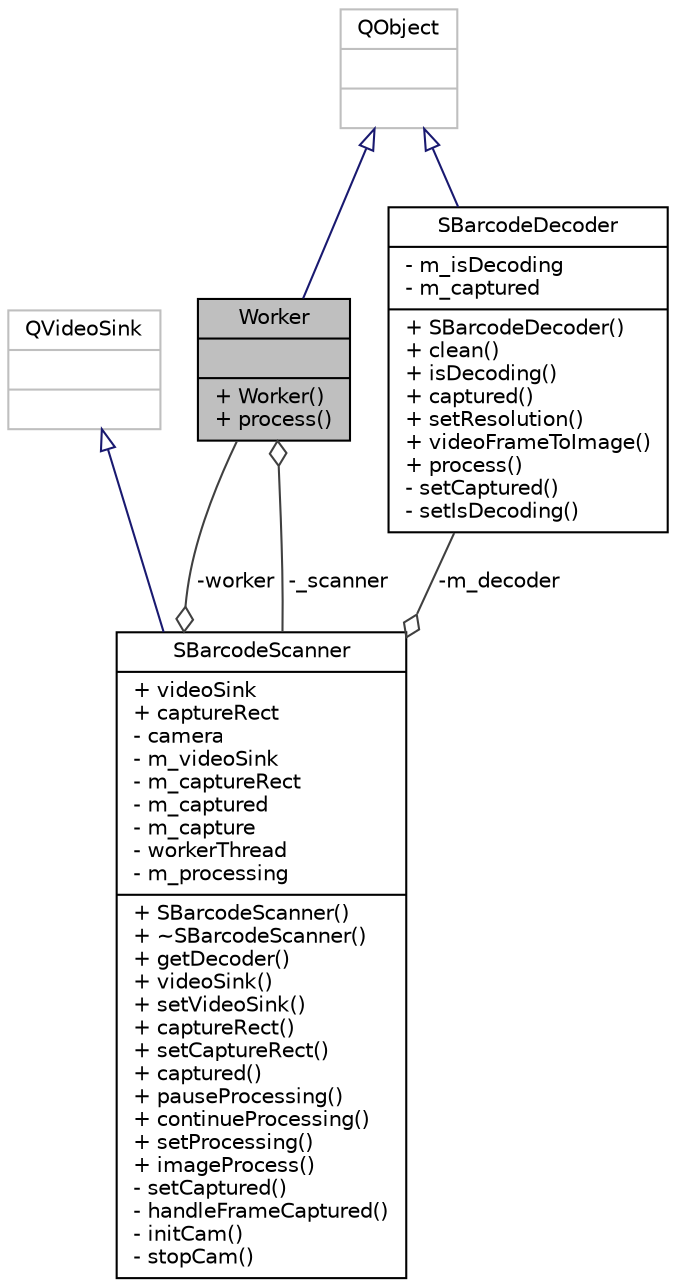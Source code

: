 digraph "Worker"
{
 // INTERACTIVE_SVG=YES
 // LATEX_PDF_SIZE
  edge [fontname="Helvetica",fontsize="10",labelfontname="Helvetica",labelfontsize="10"];
  node [fontname="Helvetica",fontsize="10",shape=record];
  Node1 [label="{Worker\n||+ Worker()\l+ process()\l}",height=0.2,width=0.4,color="black", fillcolor="grey75", style="filled", fontcolor="black",tooltip="The Worker class allows you to run SBarcodeScanner::imageProcess method in a different thread."];
  Node2 -> Node1 [dir="back",color="midnightblue",fontsize="10",style="solid",arrowtail="onormal",fontname="Helvetica"];
  Node2 [label="{QObject\n||}",height=0.2,width=0.4,color="grey75", fillcolor="white", style="filled",tooltip=" "];
  Node3 -> Node1 [color="grey25",fontsize="10",style="solid",label=" -_scanner" ,arrowhead="odiamond",fontname="Helvetica"];
  Node3 [label="{SBarcodeScanner\n|+ videoSink\l+ captureRect\l- camera\l- m_videoSink\l- m_captureRect\l- m_captured\l- m_capture\l- workerThread\l- m_processing\l|+ SBarcodeScanner()\l+ ~SBarcodeScanner()\l+ getDecoder()\l+ videoSink()\l+ setVideoSink()\l+ captureRect()\l+ setCaptureRect()\l+ captured()\l+ pauseProcessing()\l+ continueProcessing()\l+ setProcessing()\l+ imageProcess()\l- setCaptured()\l- handleFrameCaptured()\l- initCam()\l- stopCam()\l}",height=0.2,width=0.4,color="black", fillcolor="white", style="filled",URL="$df/d06/class_s_barcode_scanner.html",tooltip="The SBarcodeScanner class is a custom class that allows image processing with the cooperation of QML ..."];
  Node4 -> Node3 [dir="back",color="midnightblue",fontsize="10",style="solid",arrowtail="onormal",fontname="Helvetica"];
  Node4 [label="{QVideoSink\n||}",height=0.2,width=0.4,color="grey75", fillcolor="white", style="filled",tooltip=" "];
  Node5 -> Node3 [color="grey25",fontsize="10",style="solid",label=" -m_decoder" ,arrowhead="odiamond",fontname="Helvetica"];
  Node5 [label="{SBarcodeDecoder\n|- m_isDecoding\l- m_captured\l|+ SBarcodeDecoder()\l+ clean()\l+ isDecoding()\l+ captured()\l+ setResolution()\l+ videoFrameToImage()\l+ process()\l- setCaptured()\l- setIsDecoding()\l}",height=0.2,width=0.4,color="black", fillcolor="white", style="filled",URL="$dc/de7/class_s_barcode_decoder.html",tooltip="The SBarcodeDecoder class for decoding barcodes to human readable string."];
  Node2 -> Node5 [dir="back",color="midnightblue",fontsize="10",style="solid",arrowtail="onormal",fontname="Helvetica"];
  Node1 -> Node3 [color="grey25",fontsize="10",style="solid",label=" -worker" ,arrowhead="odiamond",fontname="Helvetica"];
}
